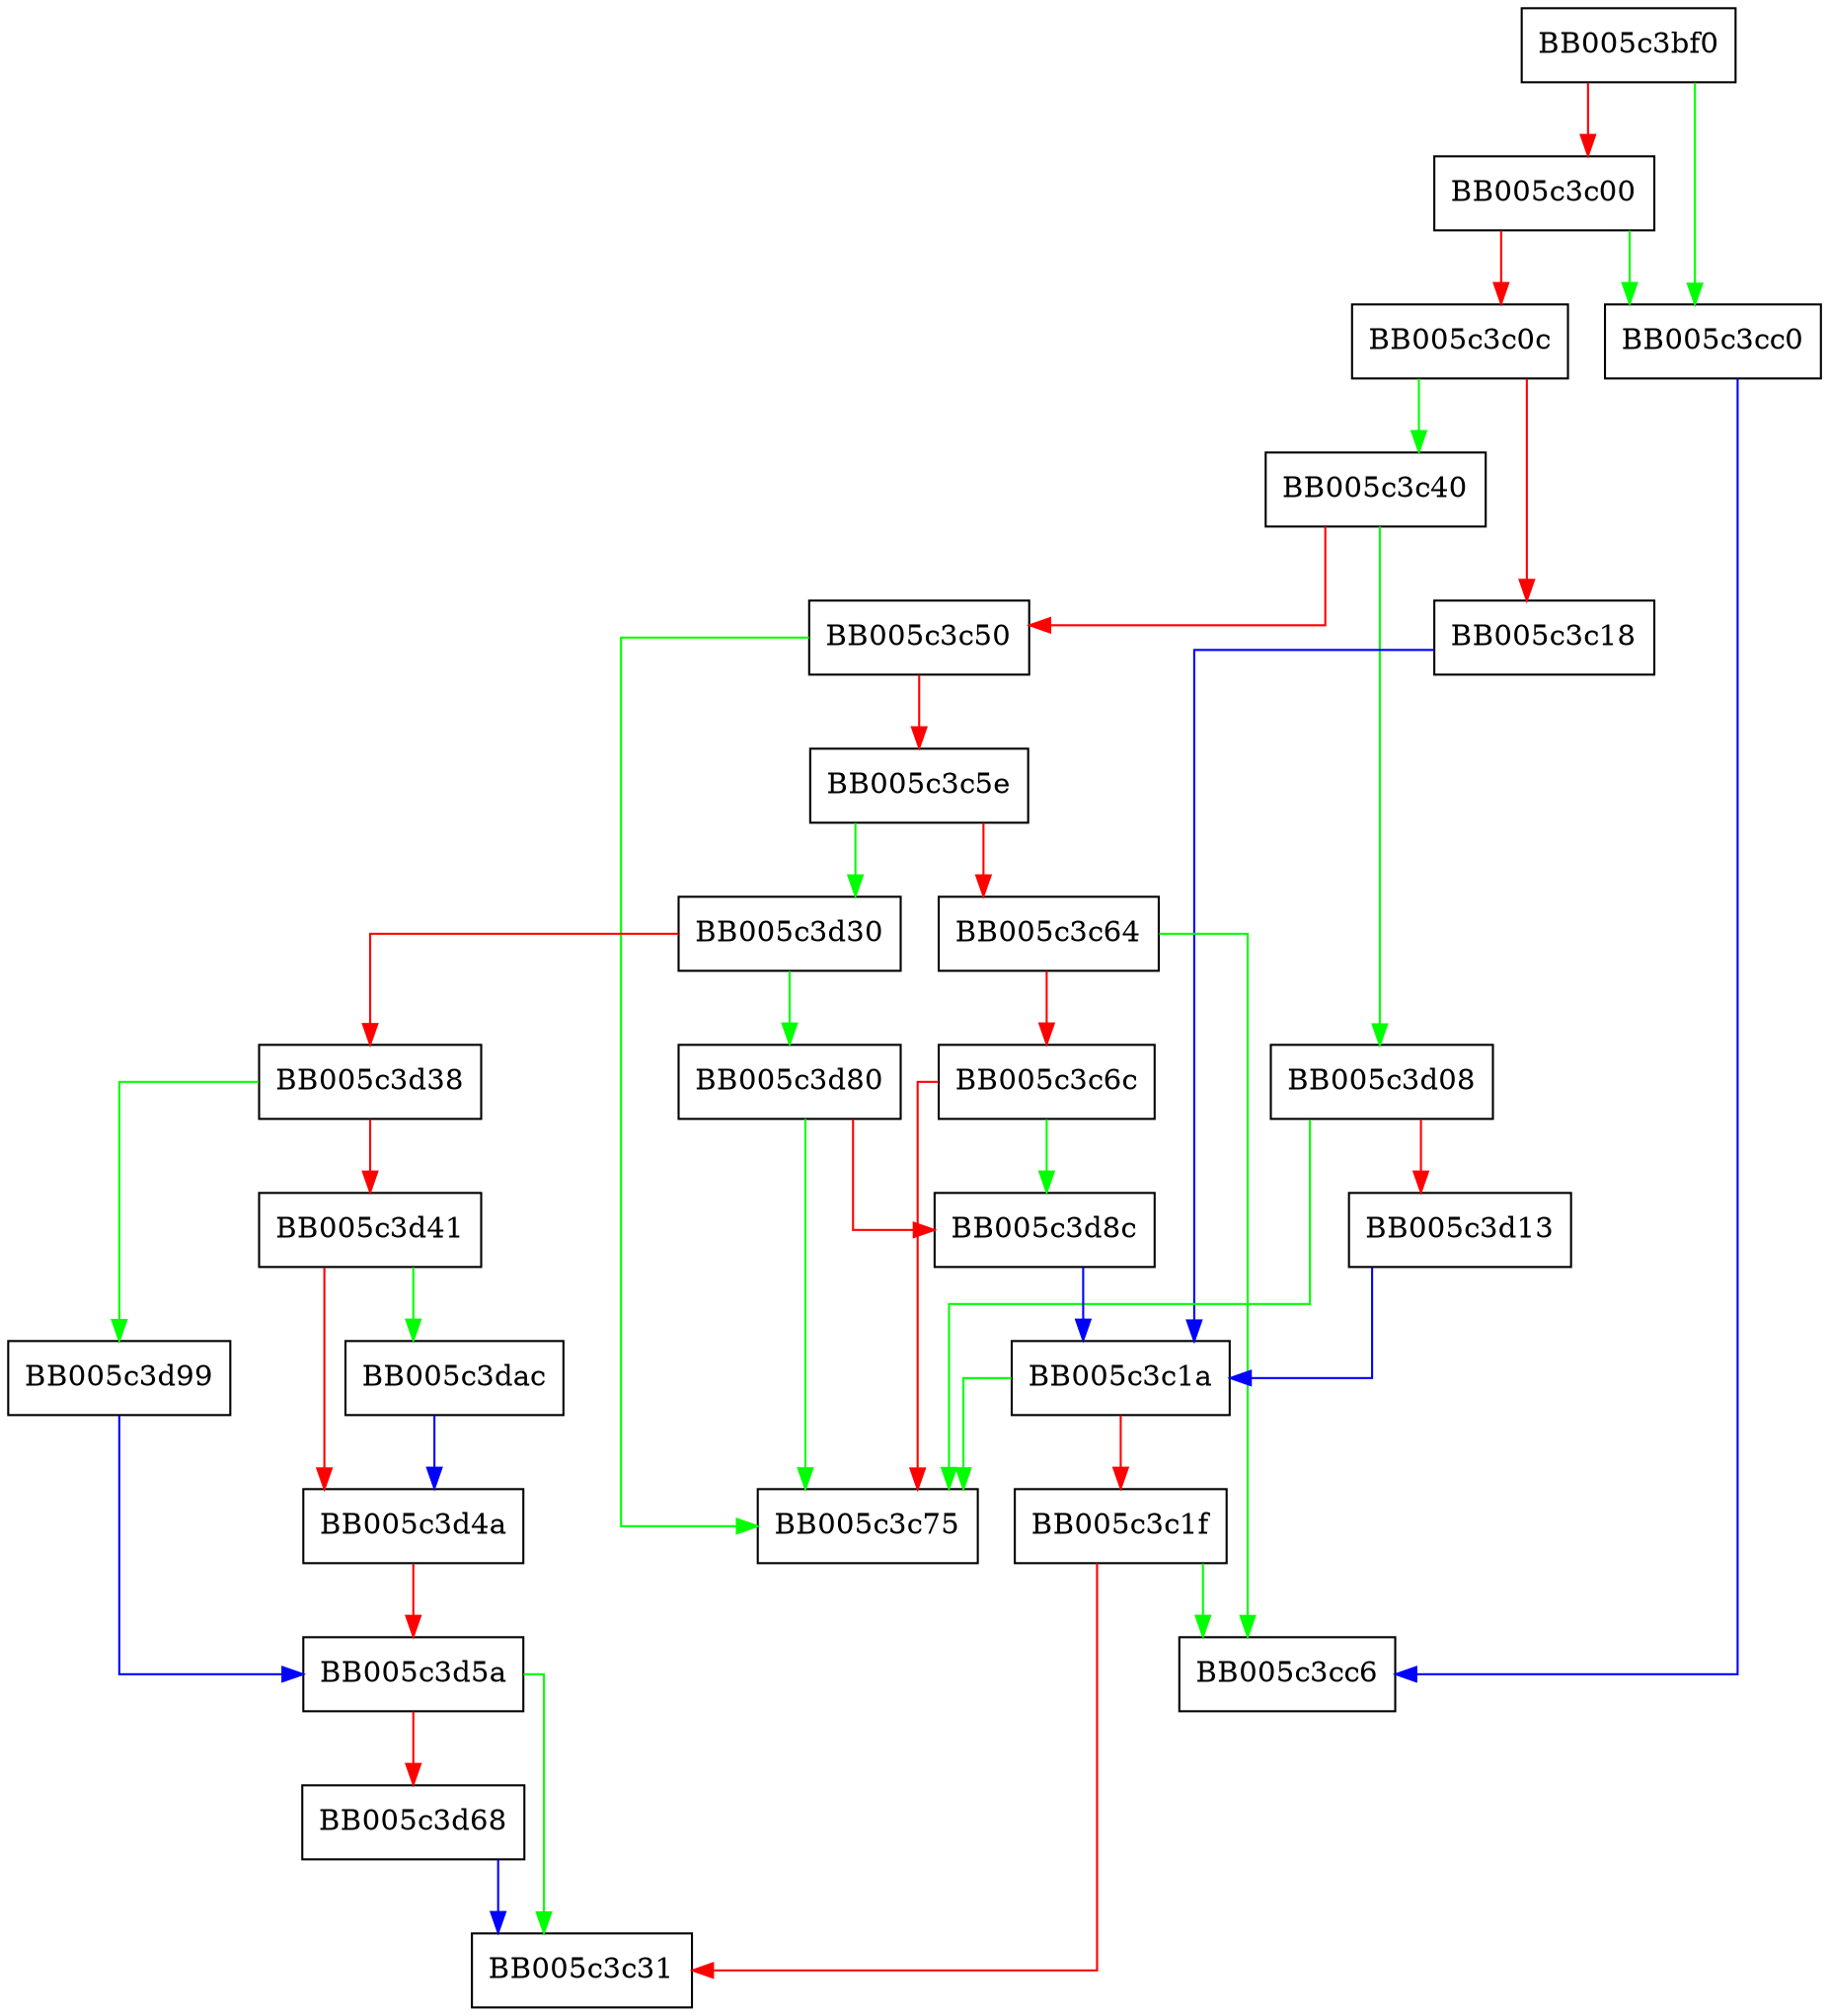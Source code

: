 digraph EVP_CIPHER_param_to_asn1 {
  node [shape="box"];
  graph [splines=ortho];
  BB005c3bf0 -> BB005c3cc0 [color="green"];
  BB005c3bf0 -> BB005c3c00 [color="red"];
  BB005c3c00 -> BB005c3cc0 [color="green"];
  BB005c3c00 -> BB005c3c0c [color="red"];
  BB005c3c0c -> BB005c3c40 [color="green"];
  BB005c3c0c -> BB005c3c18 [color="red"];
  BB005c3c18 -> BB005c3c1a [color="blue"];
  BB005c3c1a -> BB005c3c75 [color="green"];
  BB005c3c1a -> BB005c3c1f [color="red"];
  BB005c3c1f -> BB005c3cc6 [color="green"];
  BB005c3c1f -> BB005c3c31 [color="red"];
  BB005c3c40 -> BB005c3d08 [color="green"];
  BB005c3c40 -> BB005c3c50 [color="red"];
  BB005c3c50 -> BB005c3c75 [color="green"];
  BB005c3c50 -> BB005c3c5e [color="red"];
  BB005c3c5e -> BB005c3d30 [color="green"];
  BB005c3c5e -> BB005c3c64 [color="red"];
  BB005c3c64 -> BB005c3cc6 [color="green"];
  BB005c3c64 -> BB005c3c6c [color="red"];
  BB005c3c6c -> BB005c3d8c [color="green"];
  BB005c3c6c -> BB005c3c75 [color="red"];
  BB005c3cc0 -> BB005c3cc6 [color="blue"];
  BB005c3d08 -> BB005c3c75 [color="green"];
  BB005c3d08 -> BB005c3d13 [color="red"];
  BB005c3d13 -> BB005c3c1a [color="blue"];
  BB005c3d30 -> BB005c3d80 [color="green"];
  BB005c3d30 -> BB005c3d38 [color="red"];
  BB005c3d38 -> BB005c3d99 [color="green"];
  BB005c3d38 -> BB005c3d41 [color="red"];
  BB005c3d41 -> BB005c3dac [color="green"];
  BB005c3d41 -> BB005c3d4a [color="red"];
  BB005c3d4a -> BB005c3d5a [color="red"];
  BB005c3d5a -> BB005c3c31 [color="green"];
  BB005c3d5a -> BB005c3d68 [color="red"];
  BB005c3d68 -> BB005c3c31 [color="blue"];
  BB005c3d80 -> BB005c3c75 [color="green"];
  BB005c3d80 -> BB005c3d8c [color="red"];
  BB005c3d8c -> BB005c3c1a [color="blue"];
  BB005c3d99 -> BB005c3d5a [color="blue"];
  BB005c3dac -> BB005c3d4a [color="blue"];
}